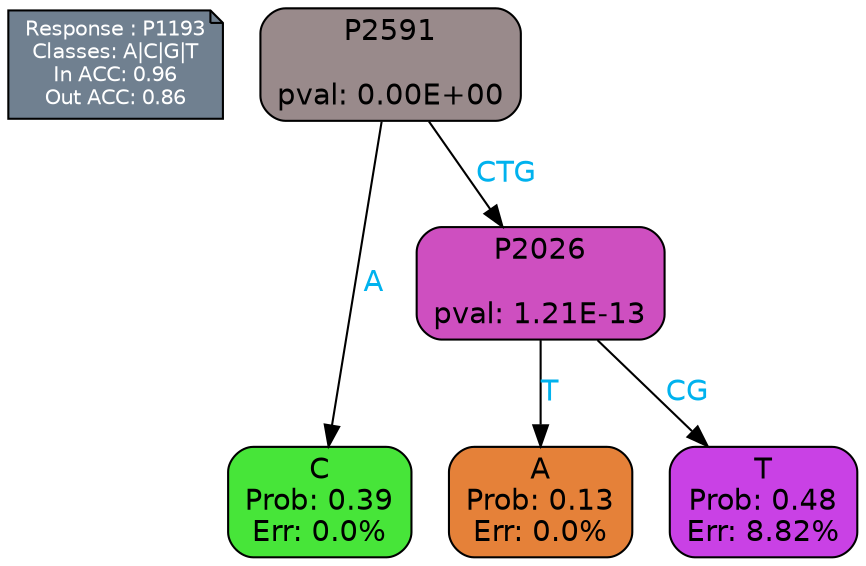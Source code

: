 digraph Tree {
node [shape=box, style="filled, rounded", color="black", fontname=helvetica] ;
graph [ranksep=equally, splines=polylines, bgcolor=transparent, dpi=600] ;
edge [fontname=helvetica] ;
LEGEND [label="Response : P1193
Classes: A|C|G|T
In ACC: 0.96
Out ACC: 0.86
",shape=note,align=left,style=filled,fillcolor="slategray",fontcolor="white",fontsize=10];1 [label="P2591

pval: 0.00E+00", fillcolor="#998a8b"] ;
2 [label="C
Prob: 0.39
Err: 0.0%", fillcolor="#47e539"] ;
3 [label="P2026

pval: 1.21E-13", fillcolor="#ce4fc0"] ;
4 [label="A
Prob: 0.13
Err: 0.0%", fillcolor="#e58139"] ;
5 [label="T
Prob: 0.48
Err: 8.82%", fillcolor="#c941e5"] ;
1 -> 2 [label="A",fontcolor=deepskyblue2] ;
1 -> 3 [label="CTG",fontcolor=deepskyblue2] ;
3 -> 4 [label="T",fontcolor=deepskyblue2] ;
3 -> 5 [label="CG",fontcolor=deepskyblue2] ;
{rank = same; 2;4;5;}{rank = same; LEGEND;1;}}